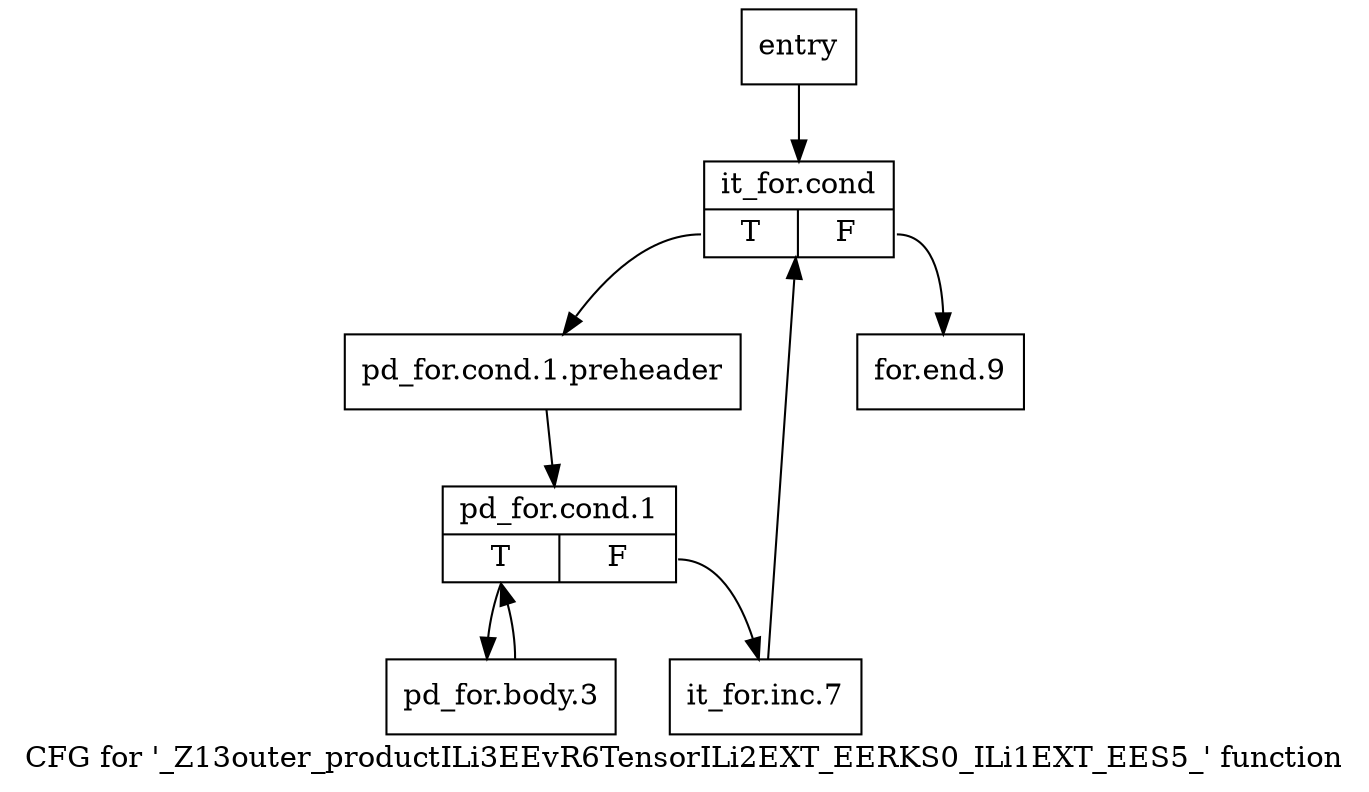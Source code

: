 digraph "CFG for '_Z13outer_productILi3EEvR6TensorILi2EXT_EERKS0_ILi1EXT_EES5_' function" {
	label="CFG for '_Z13outer_productILi3EEvR6TensorILi2EXT_EERKS0_ILi1EXT_EES5_' function";

	Node0x3d50700 [shape=record,label="{entry}"];
	Node0x3d50700 -> Node0x3d50750;
	Node0x3d50750 [shape=record,label="{it_for.cond|{<s0>T|<s1>F}}"];
	Node0x3d50750:s0 -> Node0x3d507a0;
	Node0x3d50750:s1 -> Node0x3d508e0;
	Node0x3d507a0 [shape=record,label="{pd_for.cond.1.preheader}"];
	Node0x3d507a0 -> Node0x3d507f0;
	Node0x3d507f0 [shape=record,label="{pd_for.cond.1|{<s0>T|<s1>F}}"];
	Node0x3d507f0:s0 -> Node0x3d50840;
	Node0x3d507f0:s1 -> Node0x3d50890;
	Node0x3d50840 [shape=record,label="{pd_for.body.3}"];
	Node0x3d50840 -> Node0x3d507f0;
	Node0x3d50890 [shape=record,label="{it_for.inc.7}"];
	Node0x3d50890 -> Node0x3d50750;
	Node0x3d508e0 [shape=record,label="{for.end.9}"];
}
